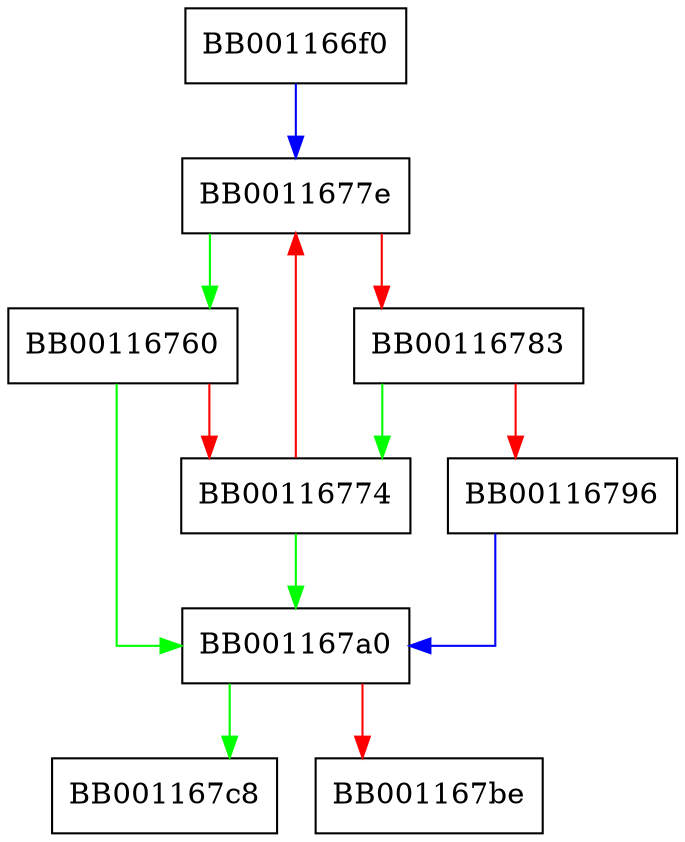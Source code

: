 digraph FUN_001166f0 {
  node [shape="box"];
  graph [splines=ortho];
  BB001166f0 -> BB0011677e [color="blue"];
  BB00116760 -> BB001167a0 [color="green"];
  BB00116760 -> BB00116774 [color="red"];
  BB00116774 -> BB001167a0 [color="green"];
  BB00116774 -> BB0011677e [color="red"];
  BB0011677e -> BB00116760 [color="green"];
  BB0011677e -> BB00116783 [color="red"];
  BB00116783 -> BB00116774 [color="green"];
  BB00116783 -> BB00116796 [color="red"];
  BB00116796 -> BB001167a0 [color="blue"];
  BB001167a0 -> BB001167c8 [color="green"];
  BB001167a0 -> BB001167be [color="red"];
}